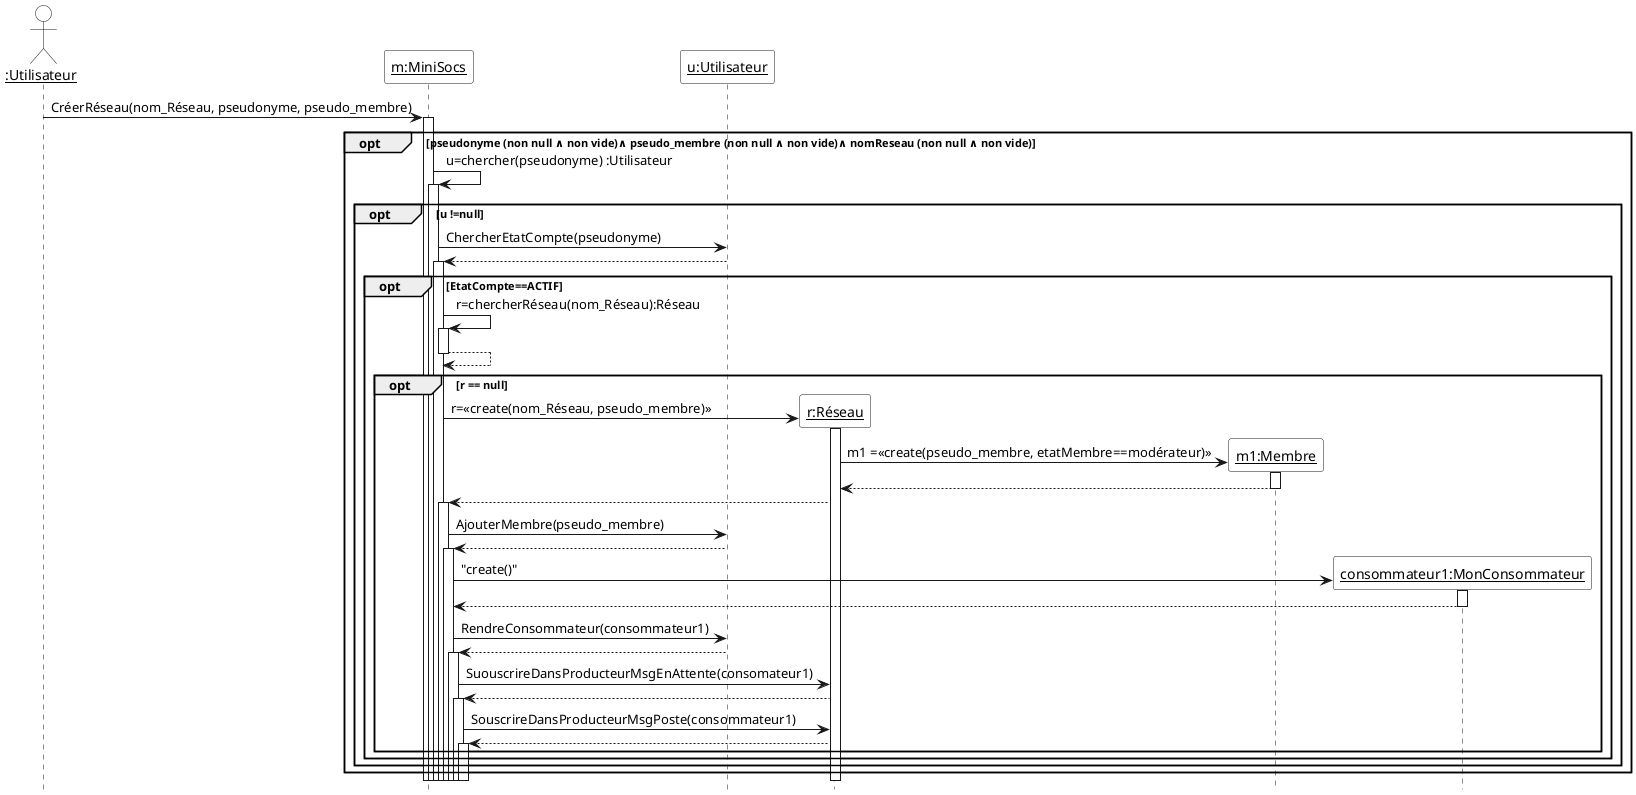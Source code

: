 @startuml

'Diagramme de séquence (PlantUML)'

'Configuration charte graphique'
hide footbox
skinparam sequenceParticipantBackgroundColor White
skinparam sequenceActorBackgroundColor White

'Déclaration des acteurs et des participants (déjà existants avant la séquence)'
actor "__:Utilisateur__" as user
participant "__u:Utilisateur__" as u
participant "__m:MiniSocs__" as m


'Séquence avec les messages, les créations de participants, etc.'

user -> m ++ : CréerRéseau(nom_Réseau, pseudonyme, pseudo_membre)
  opt pseudonyme (non null ∧ non vide)∧ pseudo_membre (non null ∧ non vide)∧ nomReseau (non null ∧ non vide)
     m -> m++ : u=chercher(pseudonyme) :Utilisateur
     create "__u:Utilisateur__" as u
     opt u !=null
       m -> u : ChercherEtatCompte(pseudonyme)
       u --> m++
       opt EtatCompte==ACTIF 
	  m -> m ++ : r=chercherRéseau(nom_Réseau):Réseau
	  return
	  create "__r:Réseau__" as r
	       opt r == null
	    	   m -> "__r:Réseau__" as r ++ : r=<<create(nom_Réseau, pseudo_membre)>>
	     	   create "__m1:Membre__" as m1
		   r -> "__m1:Membre__" as m1 ++ : m1 =<<create(pseudo_membre, etatMembre==modérateur)>>
		   return
		   r --> m++
		   m-> u : AjouterMembre(pseudo_membre)
		   u--> m++
		   
	    	   create "__consommateur1:MonConsommateur__" as consommateur1
    	       	   m -> "__consommateur1:MonConsommateur__" as consommateur1 ++ : "create()"
	    	   return
		   m -> u : RendreConsommateur(consommateur1)
		   u --> m ++
	           m -> r : SuouscrireDansProducteurMsgEnAttente(consomateur1)
		   r --> m ++
		   m -> r : SouscrireDansProducteurMsgPoste(consommateur1)
		   r --> m ++  
		   
		   
		   
	       end 
	end
   end
  end  


@enduml
